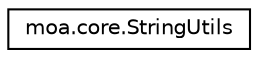 digraph G
{
  edge [fontname="Helvetica",fontsize="10",labelfontname="Helvetica",labelfontsize="10"];
  node [fontname="Helvetica",fontsize="10",shape=record];
  rankdir=LR;
  Node1 [label="moa.core.StringUtils",height=0.2,width=0.4,color="black", fillcolor="white", style="filled",URL="$classmoa_1_1core_1_1StringUtils.html",tooltip="Class implementing some string utility methods."];
}
